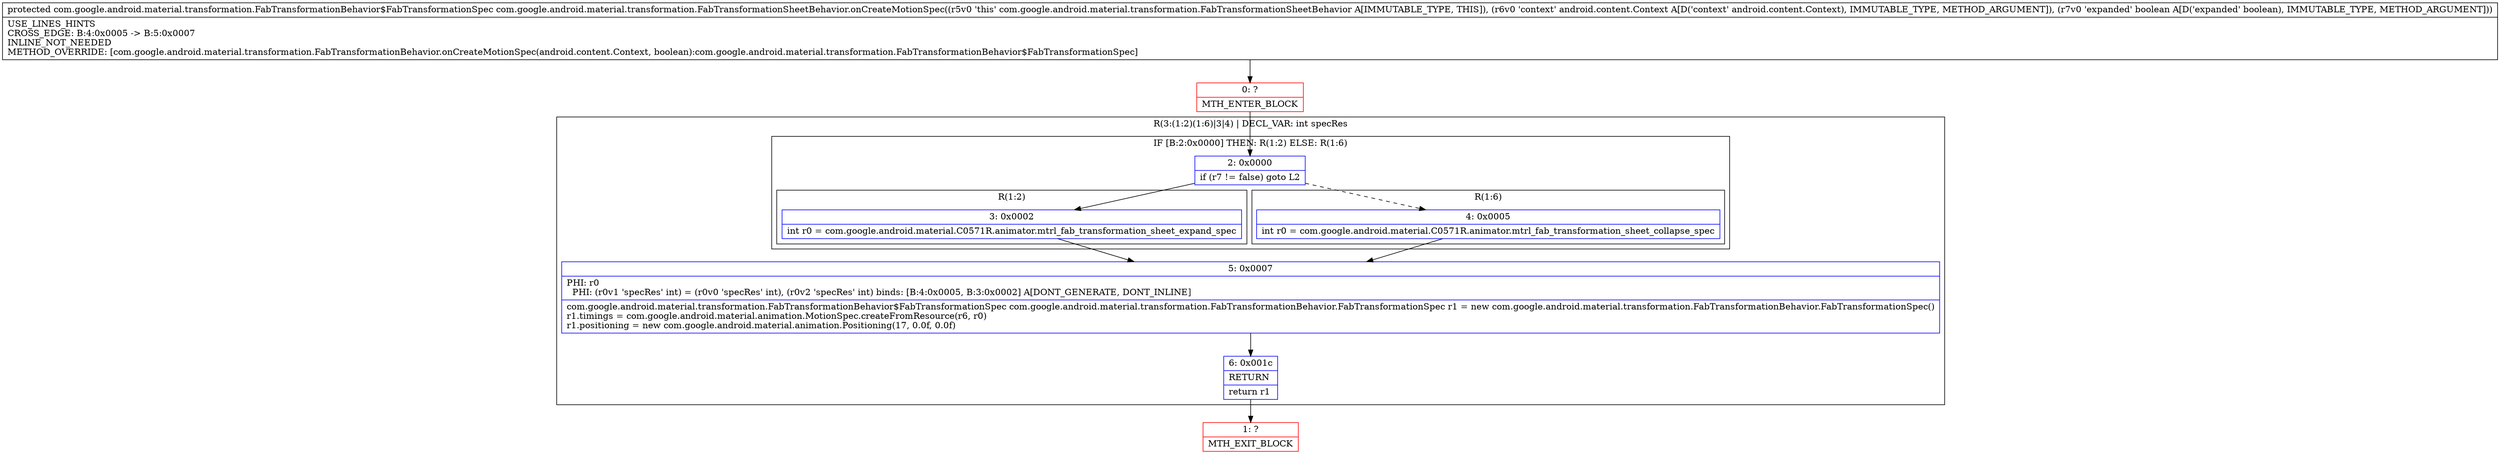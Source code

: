 digraph "CFG forcom.google.android.material.transformation.FabTransformationSheetBehavior.onCreateMotionSpec(Landroid\/content\/Context;Z)Lcom\/google\/android\/material\/transformation\/FabTransformationBehavior$FabTransformationSpec;" {
subgraph cluster_Region_952928966 {
label = "R(3:(1:2)(1:6)|3|4) | DECL_VAR: int specRes\l";
node [shape=record,color=blue];
subgraph cluster_IfRegion_482942821 {
label = "IF [B:2:0x0000] THEN: R(1:2) ELSE: R(1:6)";
node [shape=record,color=blue];
Node_2 [shape=record,label="{2\:\ 0x0000|if (r7 != false) goto L2\l}"];
subgraph cluster_Region_1438800831 {
label = "R(1:2)";
node [shape=record,color=blue];
Node_3 [shape=record,label="{3\:\ 0x0002|int r0 = com.google.android.material.C0571R.animator.mtrl_fab_transformation_sheet_expand_spec\l}"];
}
subgraph cluster_Region_271339040 {
label = "R(1:6)";
node [shape=record,color=blue];
Node_4 [shape=record,label="{4\:\ 0x0005|int r0 = com.google.android.material.C0571R.animator.mtrl_fab_transformation_sheet_collapse_spec\l}"];
}
}
Node_5 [shape=record,label="{5\:\ 0x0007|PHI: r0 \l  PHI: (r0v1 'specRes' int) = (r0v0 'specRes' int), (r0v2 'specRes' int) binds: [B:4:0x0005, B:3:0x0002] A[DONT_GENERATE, DONT_INLINE]\l|com.google.android.material.transformation.FabTransformationBehavior$FabTransformationSpec com.google.android.material.transformation.FabTransformationBehavior.FabTransformationSpec r1 = new com.google.android.material.transformation.FabTransformationBehavior.FabTransformationSpec()\lr1.timings = com.google.android.material.animation.MotionSpec.createFromResource(r6, r0)\lr1.positioning = new com.google.android.material.animation.Positioning(17, 0.0f, 0.0f)\l}"];
Node_6 [shape=record,label="{6\:\ 0x001c|RETURN\l|return r1\l}"];
}
Node_0 [shape=record,color=red,label="{0\:\ ?|MTH_ENTER_BLOCK\l}"];
Node_1 [shape=record,color=red,label="{1\:\ ?|MTH_EXIT_BLOCK\l}"];
MethodNode[shape=record,label="{protected com.google.android.material.transformation.FabTransformationBehavior$FabTransformationSpec com.google.android.material.transformation.FabTransformationSheetBehavior.onCreateMotionSpec((r5v0 'this' com.google.android.material.transformation.FabTransformationSheetBehavior A[IMMUTABLE_TYPE, THIS]), (r6v0 'context' android.content.Context A[D('context' android.content.Context), IMMUTABLE_TYPE, METHOD_ARGUMENT]), (r7v0 'expanded' boolean A[D('expanded' boolean), IMMUTABLE_TYPE, METHOD_ARGUMENT]))  | USE_LINES_HINTS\lCROSS_EDGE: B:4:0x0005 \-\> B:5:0x0007\lINLINE_NOT_NEEDED\lMETHOD_OVERRIDE: [com.google.android.material.transformation.FabTransformationBehavior.onCreateMotionSpec(android.content.Context, boolean):com.google.android.material.transformation.FabTransformationBehavior$FabTransformationSpec]\l}"];
MethodNode -> Node_0;Node_2 -> Node_3;
Node_2 -> Node_4[style=dashed];
Node_3 -> Node_5;
Node_4 -> Node_5;
Node_5 -> Node_6;
Node_6 -> Node_1;
Node_0 -> Node_2;
}

